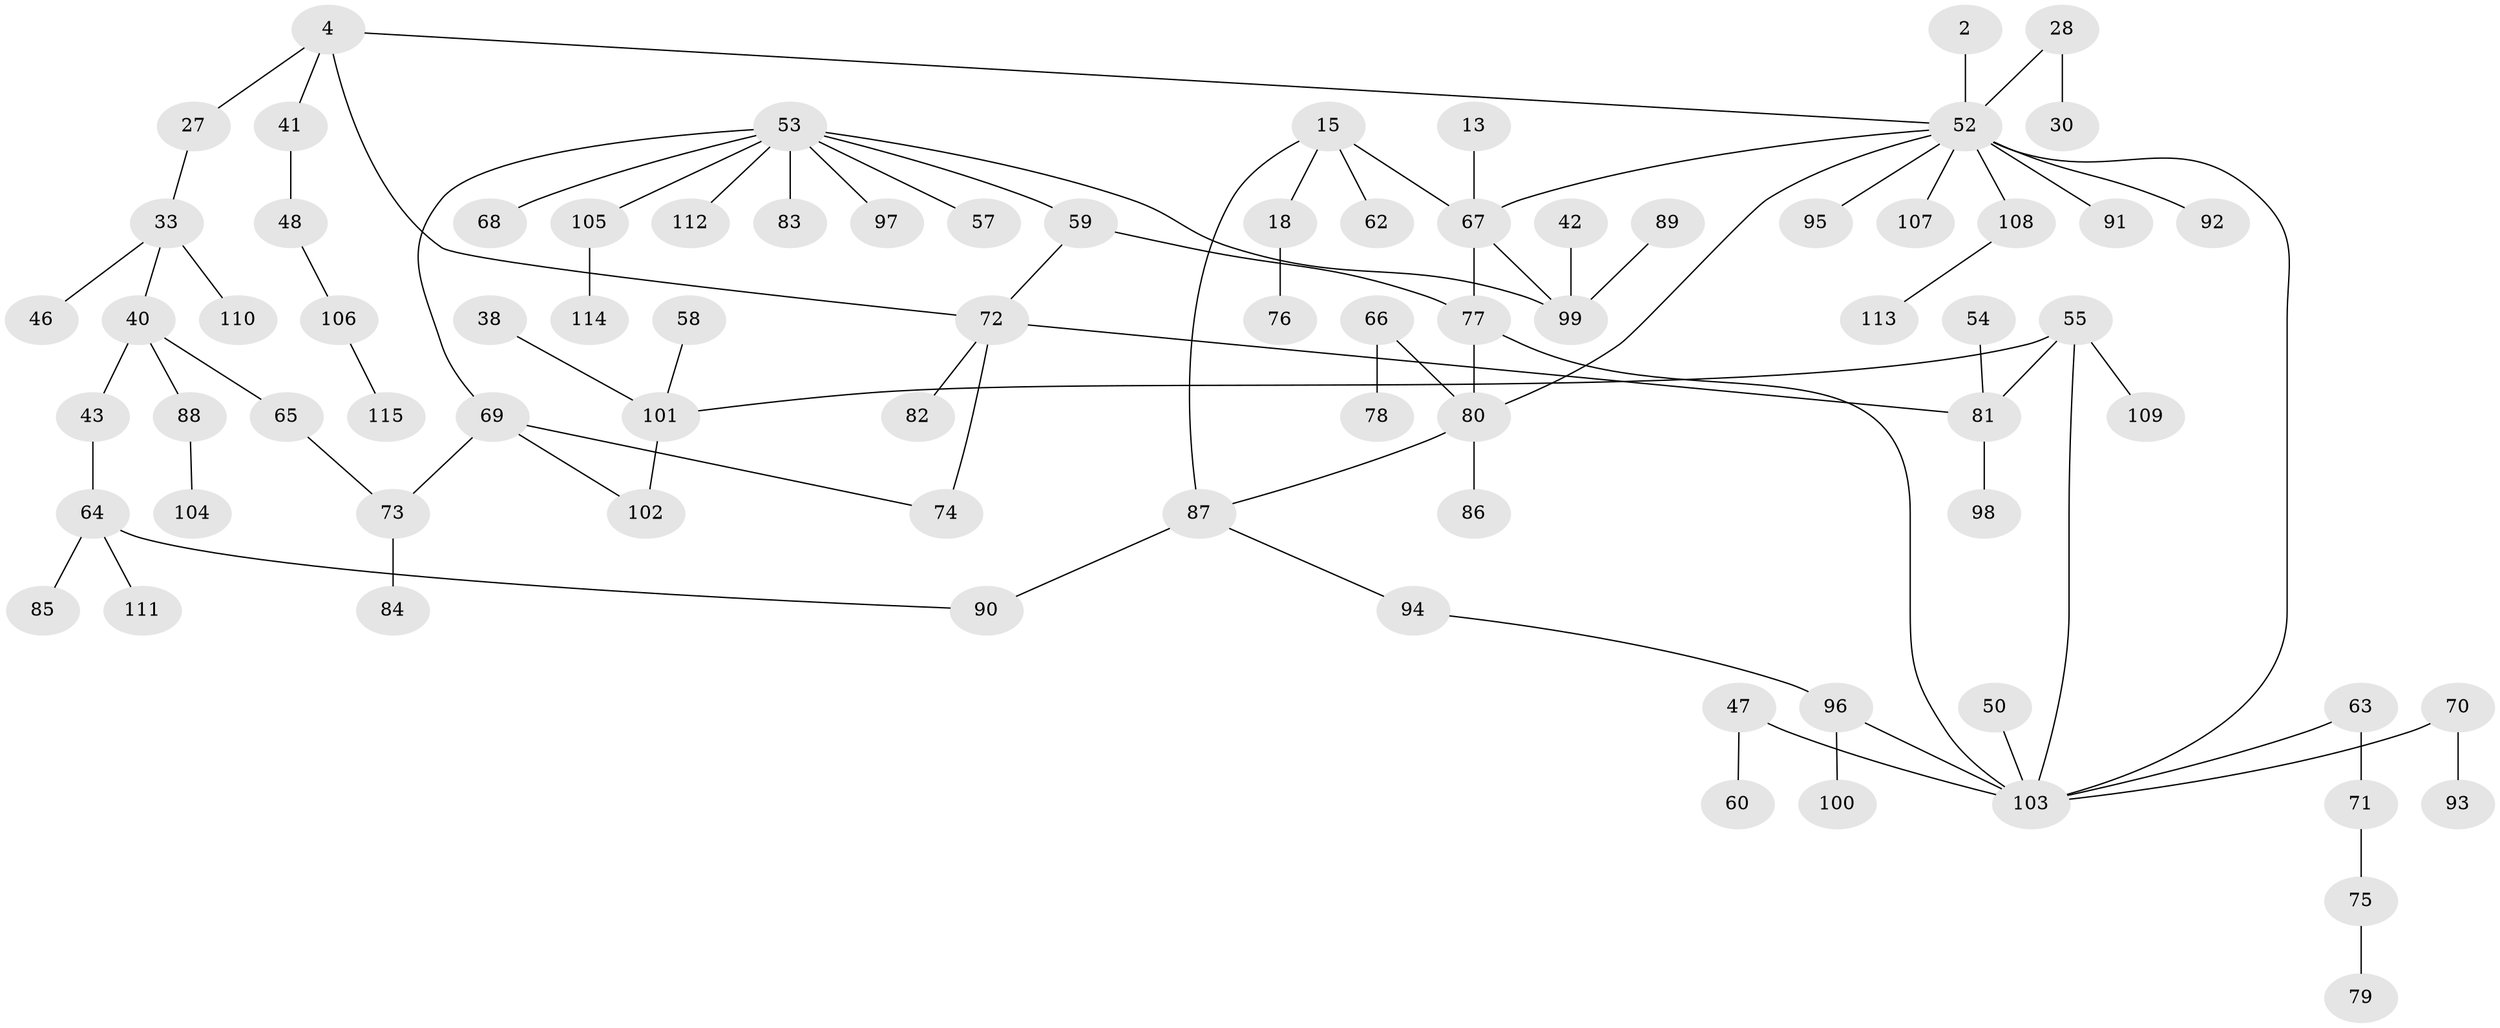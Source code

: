 // original degree distribution, {6: 0.02608695652173913, 1: 0.40869565217391307, 4: 0.08695652173913043, 5: 0.06956521739130435, 3: 0.13043478260869565, 2: 0.2782608695652174}
// Generated by graph-tools (version 1.1) at 2025/46/03/04/25 21:46:11]
// undirected, 80 vertices, 90 edges
graph export_dot {
graph [start="1"]
  node [color=gray90,style=filled];
  2;
  4;
  13;
  15;
  18;
  27;
  28;
  30;
  33;
  38;
  40;
  41;
  42;
  43;
  46;
  47;
  48;
  50;
  52 [super="+11+51+23"];
  53 [super="+45"];
  54;
  55 [super="+34"];
  57;
  58;
  59 [super="+31+20+12"];
  60;
  62;
  63;
  64;
  65;
  66;
  67 [super="+25"];
  68;
  69;
  70;
  71;
  72 [super="+9"];
  73;
  74 [super="+14"];
  75;
  76;
  77 [super="+36+61"];
  78;
  79;
  80 [super="+37+49"];
  81 [super="+44"];
  82;
  83;
  84;
  85;
  86;
  87 [super="+56"];
  88;
  89;
  90;
  91;
  92;
  93;
  94;
  95;
  96;
  97;
  98;
  99 [super="+22"];
  100;
  101 [super="+35"];
  102;
  103 [super="+19"];
  104;
  105;
  106;
  107;
  108;
  109;
  110;
  111;
  112;
  113;
  114;
  115;
  2 -- 52;
  4 -- 27;
  4 -- 41;
  4 -- 72;
  4 -- 52;
  13 -- 67;
  15 -- 18;
  15 -- 62;
  15 -- 87;
  15 -- 67;
  18 -- 76;
  27 -- 33;
  28 -- 30;
  28 -- 52;
  33 -- 40;
  33 -- 46;
  33 -- 110;
  38 -- 101;
  40 -- 43;
  40 -- 65;
  40 -- 88;
  41 -- 48;
  42 -- 99;
  43 -- 64;
  47 -- 60;
  47 -- 103;
  48 -- 106;
  50 -- 103;
  52 -- 95;
  52 -- 107;
  52 -- 91;
  52 -- 92;
  52 -- 103 [weight=2];
  52 -- 108;
  52 -- 67;
  52 -- 80;
  53 -- 69;
  53 -- 105;
  53 -- 97;
  53 -- 99;
  53 -- 68;
  53 -- 112;
  53 -- 83;
  53 -- 57;
  53 -- 59;
  54 -- 81;
  55 -- 101;
  55 -- 103;
  55 -- 109;
  55 -- 81;
  58 -- 101;
  59 -- 77;
  59 -- 72;
  63 -- 71;
  63 -- 103;
  64 -- 85;
  64 -- 90;
  64 -- 111;
  65 -- 73;
  66 -- 78;
  66 -- 80;
  67 -- 77;
  67 -- 99;
  69 -- 73;
  69 -- 102;
  69 -- 74;
  70 -- 93;
  70 -- 103;
  71 -- 75;
  72 -- 82;
  72 -- 74;
  72 -- 81;
  73 -- 84;
  75 -- 79;
  77 -- 103 [weight=2];
  77 -- 80;
  80 -- 86;
  80 -- 87;
  81 -- 98;
  87 -- 90;
  87 -- 94;
  88 -- 104;
  89 -- 99;
  94 -- 96;
  96 -- 100;
  96 -- 103;
  101 -- 102;
  105 -- 114;
  106 -- 115;
  108 -- 113;
}
